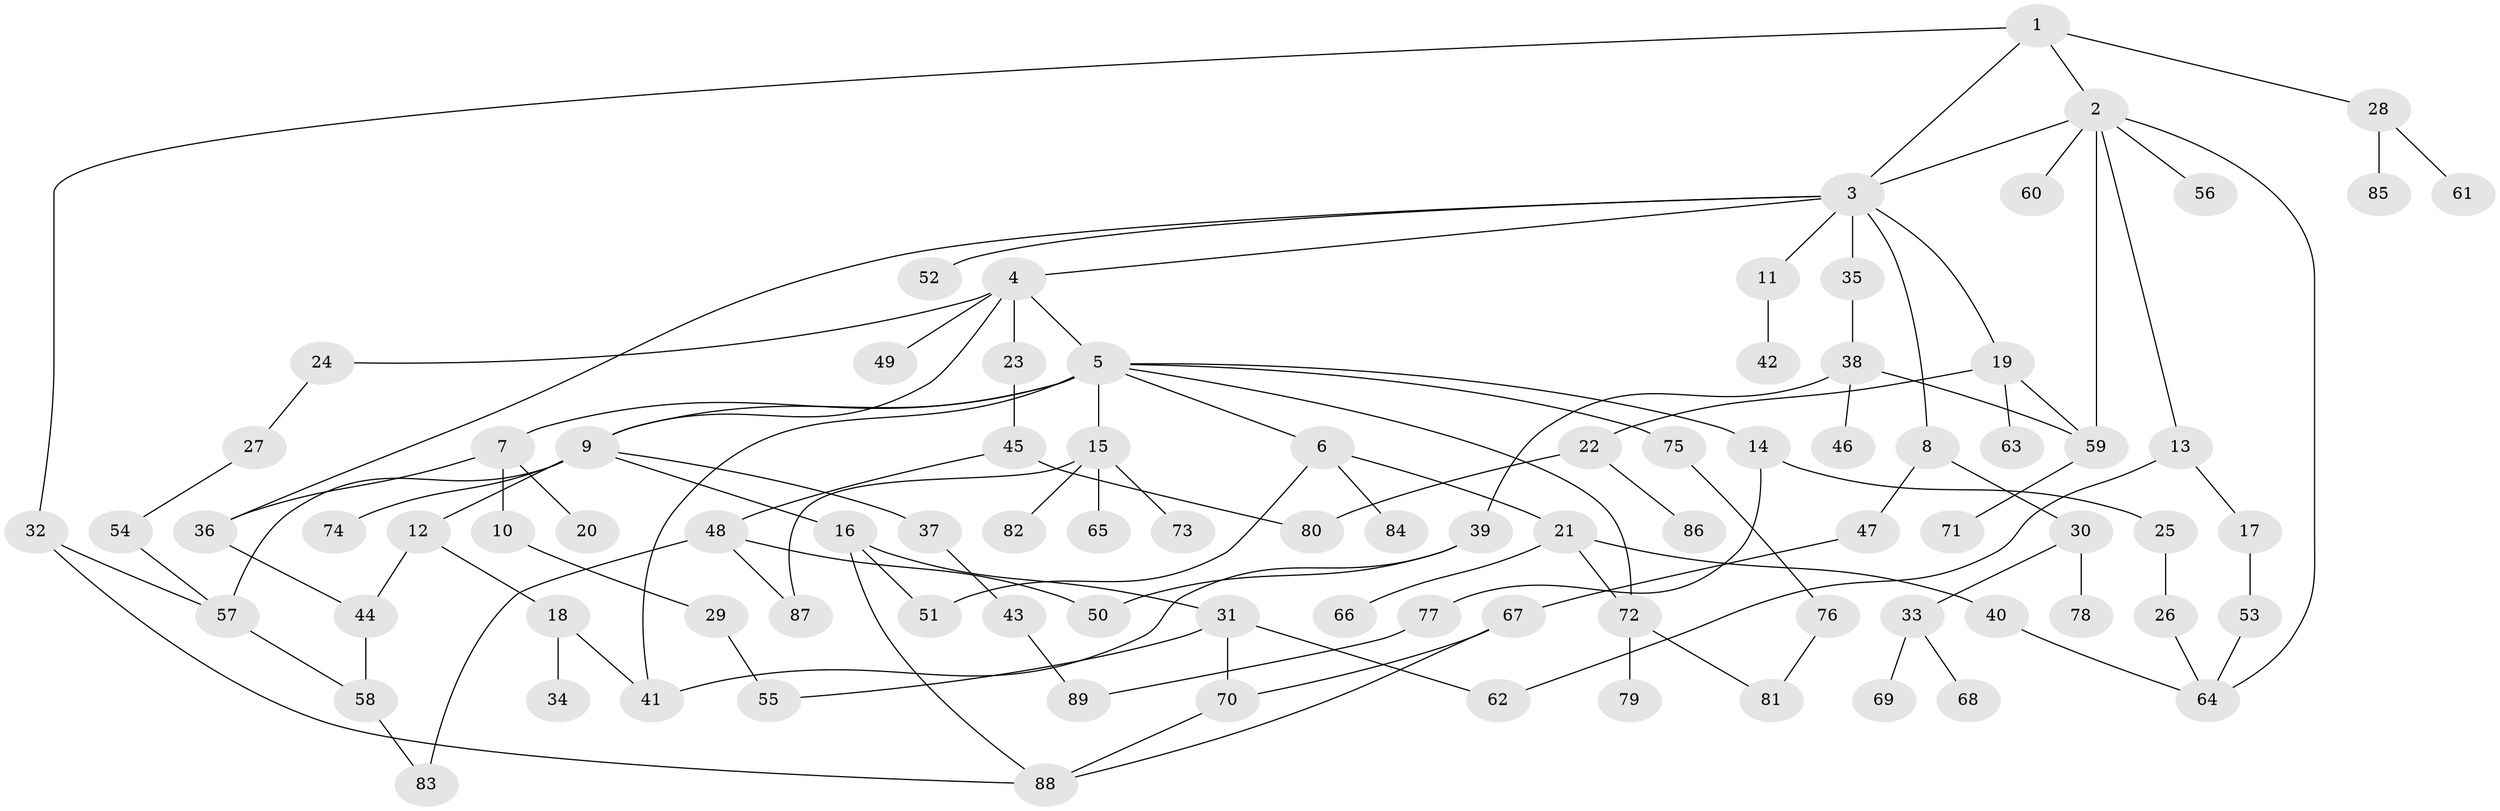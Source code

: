 // coarse degree distribution, {4: 0.11290322580645161, 6: 0.03225806451612903, 12: 0.016129032258064516, 18: 0.016129032258064516, 3: 0.1774193548387097, 2: 0.27419354838709675, 5: 0.03225806451612903, 1: 0.3387096774193548}
// Generated by graph-tools (version 1.1) at 2025/16/03/04/25 18:16:57]
// undirected, 89 vertices, 116 edges
graph export_dot {
graph [start="1"]
  node [color=gray90,style=filled];
  1;
  2;
  3;
  4;
  5;
  6;
  7;
  8;
  9;
  10;
  11;
  12;
  13;
  14;
  15;
  16;
  17;
  18;
  19;
  20;
  21;
  22;
  23;
  24;
  25;
  26;
  27;
  28;
  29;
  30;
  31;
  32;
  33;
  34;
  35;
  36;
  37;
  38;
  39;
  40;
  41;
  42;
  43;
  44;
  45;
  46;
  47;
  48;
  49;
  50;
  51;
  52;
  53;
  54;
  55;
  56;
  57;
  58;
  59;
  60;
  61;
  62;
  63;
  64;
  65;
  66;
  67;
  68;
  69;
  70;
  71;
  72;
  73;
  74;
  75;
  76;
  77;
  78;
  79;
  80;
  81;
  82;
  83;
  84;
  85;
  86;
  87;
  88;
  89;
  1 -- 2;
  1 -- 3;
  1 -- 28;
  1 -- 32;
  2 -- 13;
  2 -- 56;
  2 -- 59;
  2 -- 60;
  2 -- 64;
  2 -- 3;
  3 -- 4;
  3 -- 8;
  3 -- 11;
  3 -- 19;
  3 -- 35;
  3 -- 36;
  3 -- 52;
  4 -- 5;
  4 -- 23;
  4 -- 24;
  4 -- 49;
  4 -- 9;
  5 -- 6;
  5 -- 7;
  5 -- 9;
  5 -- 14;
  5 -- 15;
  5 -- 72;
  5 -- 75;
  5 -- 41;
  6 -- 21;
  6 -- 51;
  6 -- 84;
  7 -- 10;
  7 -- 20;
  7 -- 36;
  8 -- 30;
  8 -- 47;
  9 -- 12;
  9 -- 16;
  9 -- 37;
  9 -- 74;
  9 -- 57;
  10 -- 29;
  11 -- 42;
  12 -- 18;
  12 -- 44;
  13 -- 17;
  13 -- 62;
  14 -- 25;
  14 -- 77;
  15 -- 65;
  15 -- 73;
  15 -- 82;
  15 -- 87;
  16 -- 31;
  16 -- 88;
  16 -- 51;
  17 -- 53;
  18 -- 34;
  18 -- 41;
  19 -- 22;
  19 -- 63;
  19 -- 59;
  21 -- 40;
  21 -- 66;
  21 -- 72;
  22 -- 86;
  22 -- 80;
  23 -- 45;
  24 -- 27;
  25 -- 26;
  26 -- 64;
  27 -- 54;
  28 -- 61;
  28 -- 85;
  29 -- 55;
  30 -- 33;
  30 -- 78;
  31 -- 55;
  31 -- 62;
  31 -- 70;
  32 -- 88;
  32 -- 57;
  33 -- 68;
  33 -- 69;
  35 -- 38;
  36 -- 44;
  37 -- 43;
  38 -- 39;
  38 -- 46;
  38 -- 59;
  39 -- 41;
  39 -- 50;
  40 -- 64;
  43 -- 89;
  44 -- 58;
  45 -- 48;
  45 -- 80;
  47 -- 67;
  48 -- 83;
  48 -- 50;
  48 -- 87;
  53 -- 64;
  54 -- 57;
  57 -- 58;
  58 -- 83;
  59 -- 71;
  67 -- 70;
  67 -- 88;
  70 -- 88;
  72 -- 79;
  72 -- 81;
  75 -- 76;
  76 -- 81;
  77 -- 89;
}
